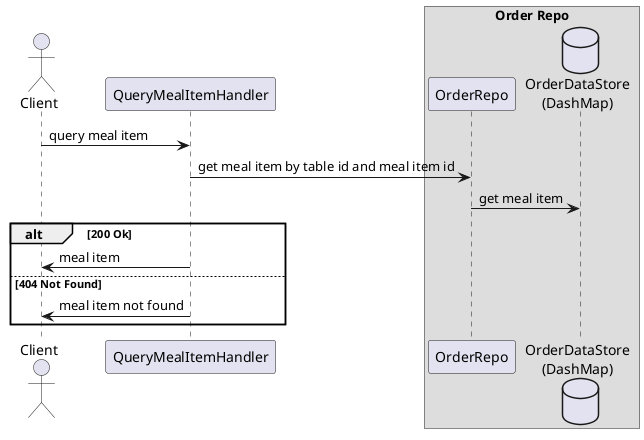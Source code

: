 @startuml

actor Client as client
participant QueryMealItemHandler as handler
box "Order Repo"
participant OrderRepo as repo
database "OrderDataStore\n(DashMap)" as db
end box

client -> handler : query meal item

handler -> repo: get meal item by table id and meal item id
repo -> db: get meal item

alt 200 Ok
handler -> client: meal item

else 404 Not Found
handler -> client: meal item not found
end

@enduml
